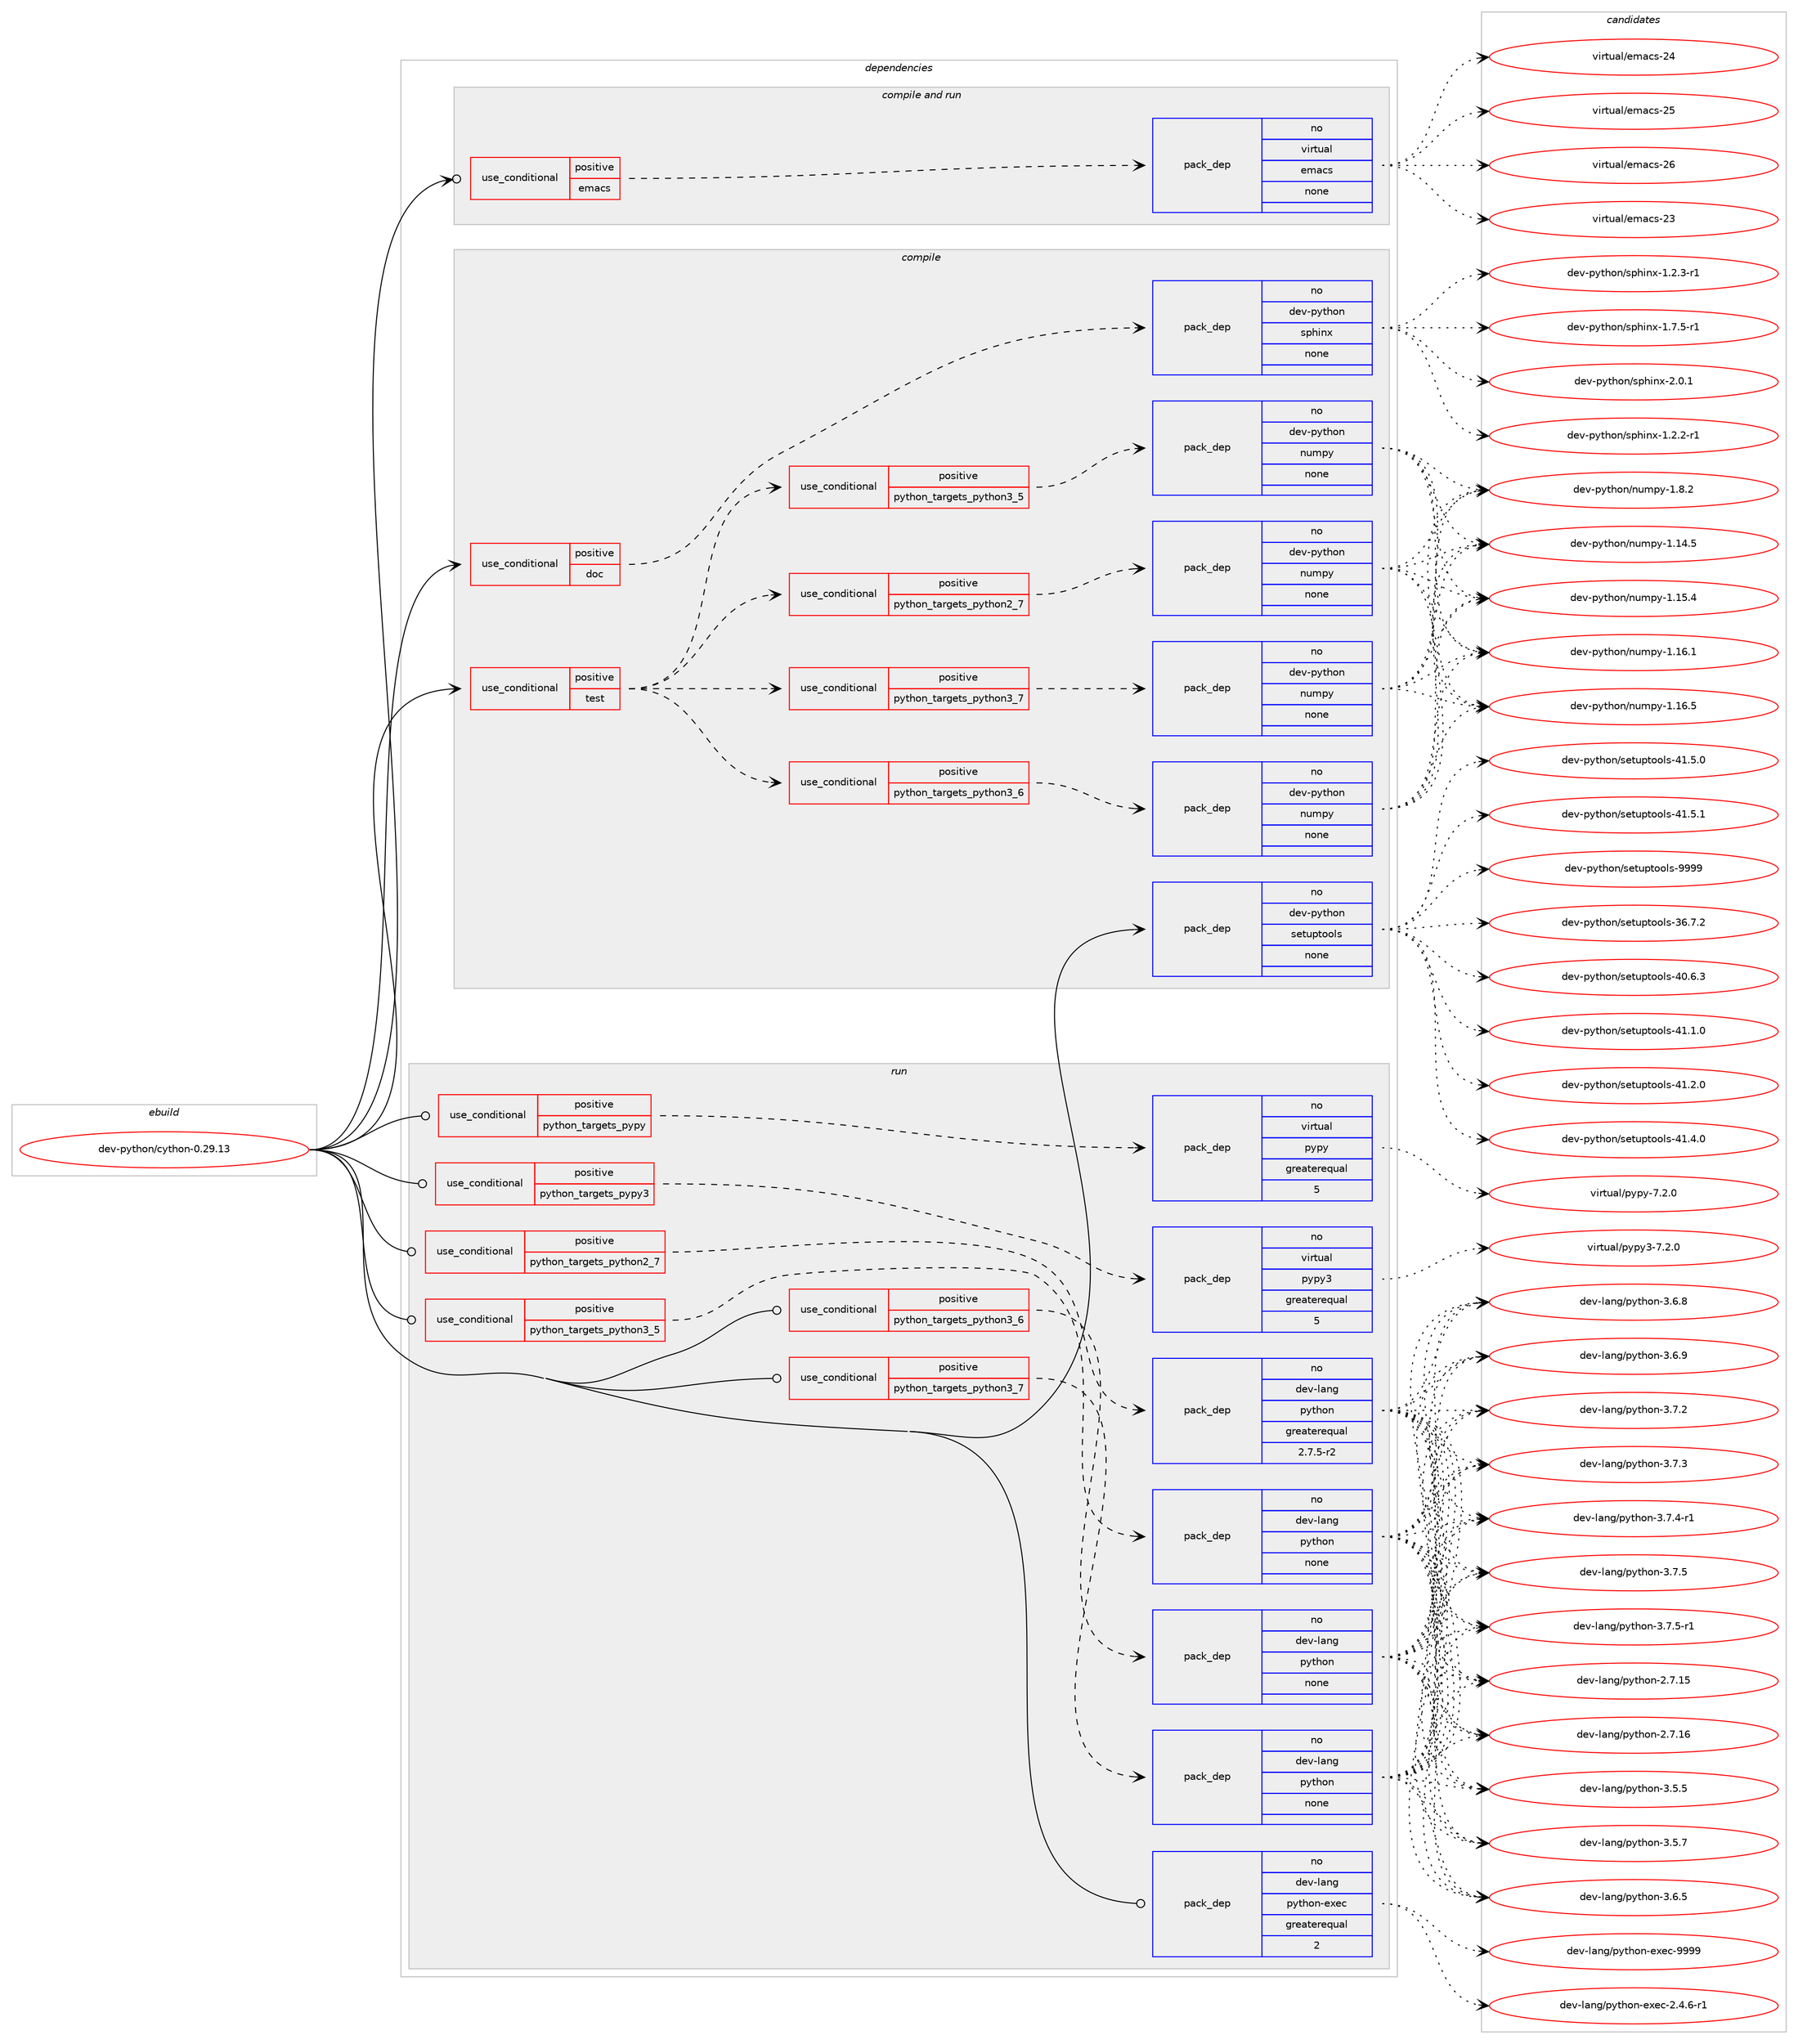 digraph prolog {

# *************
# Graph options
# *************

newrank=true;
concentrate=true;
compound=true;
graph [rankdir=LR,fontname=Helvetica,fontsize=10,ranksep=1.5];#, ranksep=2.5, nodesep=0.2];
edge  [arrowhead=vee];
node  [fontname=Helvetica,fontsize=10];

# **********
# The ebuild
# **********

subgraph cluster_leftcol {
color=gray;
rank=same;
label=<<i>ebuild</i>>;
id [label="dev-python/cython-0.29.13", color=red, width=4, href="../dev-python/cython-0.29.13.svg"];
}

# ****************
# The dependencies
# ****************

subgraph cluster_midcol {
color=gray;
label=<<i>dependencies</i>>;
subgraph cluster_compile {
fillcolor="#eeeeee";
style=filled;
label=<<i>compile</i>>;
subgraph cond138191 {
dependency600834 [label=<<TABLE BORDER="0" CELLBORDER="1" CELLSPACING="0" CELLPADDING="4"><TR><TD ROWSPAN="3" CELLPADDING="10">use_conditional</TD></TR><TR><TD>positive</TD></TR><TR><TD>doc</TD></TR></TABLE>>, shape=none, color=red];
subgraph pack450850 {
dependency600835 [label=<<TABLE BORDER="0" CELLBORDER="1" CELLSPACING="0" CELLPADDING="4" WIDTH="220"><TR><TD ROWSPAN="6" CELLPADDING="30">pack_dep</TD></TR><TR><TD WIDTH="110">no</TD></TR><TR><TD>dev-python</TD></TR><TR><TD>sphinx</TD></TR><TR><TD>none</TD></TR><TR><TD></TD></TR></TABLE>>, shape=none, color=blue];
}
dependency600834:e -> dependency600835:w [weight=20,style="dashed",arrowhead="vee"];
}
id:e -> dependency600834:w [weight=20,style="solid",arrowhead="vee"];
subgraph cond138192 {
dependency600836 [label=<<TABLE BORDER="0" CELLBORDER="1" CELLSPACING="0" CELLPADDING="4"><TR><TD ROWSPAN="3" CELLPADDING="10">use_conditional</TD></TR><TR><TD>positive</TD></TR><TR><TD>test</TD></TR></TABLE>>, shape=none, color=red];
subgraph cond138193 {
dependency600837 [label=<<TABLE BORDER="0" CELLBORDER="1" CELLSPACING="0" CELLPADDING="4"><TR><TD ROWSPAN="3" CELLPADDING="10">use_conditional</TD></TR><TR><TD>positive</TD></TR><TR><TD>python_targets_python2_7</TD></TR></TABLE>>, shape=none, color=red];
subgraph pack450851 {
dependency600838 [label=<<TABLE BORDER="0" CELLBORDER="1" CELLSPACING="0" CELLPADDING="4" WIDTH="220"><TR><TD ROWSPAN="6" CELLPADDING="30">pack_dep</TD></TR><TR><TD WIDTH="110">no</TD></TR><TR><TD>dev-python</TD></TR><TR><TD>numpy</TD></TR><TR><TD>none</TD></TR><TR><TD></TD></TR></TABLE>>, shape=none, color=blue];
}
dependency600837:e -> dependency600838:w [weight=20,style="dashed",arrowhead="vee"];
}
dependency600836:e -> dependency600837:w [weight=20,style="dashed",arrowhead="vee"];
subgraph cond138194 {
dependency600839 [label=<<TABLE BORDER="0" CELLBORDER="1" CELLSPACING="0" CELLPADDING="4"><TR><TD ROWSPAN="3" CELLPADDING="10">use_conditional</TD></TR><TR><TD>positive</TD></TR><TR><TD>python_targets_python3_5</TD></TR></TABLE>>, shape=none, color=red];
subgraph pack450852 {
dependency600840 [label=<<TABLE BORDER="0" CELLBORDER="1" CELLSPACING="0" CELLPADDING="4" WIDTH="220"><TR><TD ROWSPAN="6" CELLPADDING="30">pack_dep</TD></TR><TR><TD WIDTH="110">no</TD></TR><TR><TD>dev-python</TD></TR><TR><TD>numpy</TD></TR><TR><TD>none</TD></TR><TR><TD></TD></TR></TABLE>>, shape=none, color=blue];
}
dependency600839:e -> dependency600840:w [weight=20,style="dashed",arrowhead="vee"];
}
dependency600836:e -> dependency600839:w [weight=20,style="dashed",arrowhead="vee"];
subgraph cond138195 {
dependency600841 [label=<<TABLE BORDER="0" CELLBORDER="1" CELLSPACING="0" CELLPADDING="4"><TR><TD ROWSPAN="3" CELLPADDING="10">use_conditional</TD></TR><TR><TD>positive</TD></TR><TR><TD>python_targets_python3_6</TD></TR></TABLE>>, shape=none, color=red];
subgraph pack450853 {
dependency600842 [label=<<TABLE BORDER="0" CELLBORDER="1" CELLSPACING="0" CELLPADDING="4" WIDTH="220"><TR><TD ROWSPAN="6" CELLPADDING="30">pack_dep</TD></TR><TR><TD WIDTH="110">no</TD></TR><TR><TD>dev-python</TD></TR><TR><TD>numpy</TD></TR><TR><TD>none</TD></TR><TR><TD></TD></TR></TABLE>>, shape=none, color=blue];
}
dependency600841:e -> dependency600842:w [weight=20,style="dashed",arrowhead="vee"];
}
dependency600836:e -> dependency600841:w [weight=20,style="dashed",arrowhead="vee"];
subgraph cond138196 {
dependency600843 [label=<<TABLE BORDER="0" CELLBORDER="1" CELLSPACING="0" CELLPADDING="4"><TR><TD ROWSPAN="3" CELLPADDING="10">use_conditional</TD></TR><TR><TD>positive</TD></TR><TR><TD>python_targets_python3_7</TD></TR></TABLE>>, shape=none, color=red];
subgraph pack450854 {
dependency600844 [label=<<TABLE BORDER="0" CELLBORDER="1" CELLSPACING="0" CELLPADDING="4" WIDTH="220"><TR><TD ROWSPAN="6" CELLPADDING="30">pack_dep</TD></TR><TR><TD WIDTH="110">no</TD></TR><TR><TD>dev-python</TD></TR><TR><TD>numpy</TD></TR><TR><TD>none</TD></TR><TR><TD></TD></TR></TABLE>>, shape=none, color=blue];
}
dependency600843:e -> dependency600844:w [weight=20,style="dashed",arrowhead="vee"];
}
dependency600836:e -> dependency600843:w [weight=20,style="dashed",arrowhead="vee"];
}
id:e -> dependency600836:w [weight=20,style="solid",arrowhead="vee"];
subgraph pack450855 {
dependency600845 [label=<<TABLE BORDER="0" CELLBORDER="1" CELLSPACING="0" CELLPADDING="4" WIDTH="220"><TR><TD ROWSPAN="6" CELLPADDING="30">pack_dep</TD></TR><TR><TD WIDTH="110">no</TD></TR><TR><TD>dev-python</TD></TR><TR><TD>setuptools</TD></TR><TR><TD>none</TD></TR><TR><TD></TD></TR></TABLE>>, shape=none, color=blue];
}
id:e -> dependency600845:w [weight=20,style="solid",arrowhead="vee"];
}
subgraph cluster_compileandrun {
fillcolor="#eeeeee";
style=filled;
label=<<i>compile and run</i>>;
subgraph cond138197 {
dependency600846 [label=<<TABLE BORDER="0" CELLBORDER="1" CELLSPACING="0" CELLPADDING="4"><TR><TD ROWSPAN="3" CELLPADDING="10">use_conditional</TD></TR><TR><TD>positive</TD></TR><TR><TD>emacs</TD></TR></TABLE>>, shape=none, color=red];
subgraph pack450856 {
dependency600847 [label=<<TABLE BORDER="0" CELLBORDER="1" CELLSPACING="0" CELLPADDING="4" WIDTH="220"><TR><TD ROWSPAN="6" CELLPADDING="30">pack_dep</TD></TR><TR><TD WIDTH="110">no</TD></TR><TR><TD>virtual</TD></TR><TR><TD>emacs</TD></TR><TR><TD>none</TD></TR><TR><TD></TD></TR></TABLE>>, shape=none, color=blue];
}
dependency600846:e -> dependency600847:w [weight=20,style="dashed",arrowhead="vee"];
}
id:e -> dependency600846:w [weight=20,style="solid",arrowhead="odotvee"];
}
subgraph cluster_run {
fillcolor="#eeeeee";
style=filled;
label=<<i>run</i>>;
subgraph cond138198 {
dependency600848 [label=<<TABLE BORDER="0" CELLBORDER="1" CELLSPACING="0" CELLPADDING="4"><TR><TD ROWSPAN="3" CELLPADDING="10">use_conditional</TD></TR><TR><TD>positive</TD></TR><TR><TD>python_targets_pypy</TD></TR></TABLE>>, shape=none, color=red];
subgraph pack450857 {
dependency600849 [label=<<TABLE BORDER="0" CELLBORDER="1" CELLSPACING="0" CELLPADDING="4" WIDTH="220"><TR><TD ROWSPAN="6" CELLPADDING="30">pack_dep</TD></TR><TR><TD WIDTH="110">no</TD></TR><TR><TD>virtual</TD></TR><TR><TD>pypy</TD></TR><TR><TD>greaterequal</TD></TR><TR><TD>5</TD></TR></TABLE>>, shape=none, color=blue];
}
dependency600848:e -> dependency600849:w [weight=20,style="dashed",arrowhead="vee"];
}
id:e -> dependency600848:w [weight=20,style="solid",arrowhead="odot"];
subgraph cond138199 {
dependency600850 [label=<<TABLE BORDER="0" CELLBORDER="1" CELLSPACING="0" CELLPADDING="4"><TR><TD ROWSPAN="3" CELLPADDING="10">use_conditional</TD></TR><TR><TD>positive</TD></TR><TR><TD>python_targets_pypy3</TD></TR></TABLE>>, shape=none, color=red];
subgraph pack450858 {
dependency600851 [label=<<TABLE BORDER="0" CELLBORDER="1" CELLSPACING="0" CELLPADDING="4" WIDTH="220"><TR><TD ROWSPAN="6" CELLPADDING="30">pack_dep</TD></TR><TR><TD WIDTH="110">no</TD></TR><TR><TD>virtual</TD></TR><TR><TD>pypy3</TD></TR><TR><TD>greaterequal</TD></TR><TR><TD>5</TD></TR></TABLE>>, shape=none, color=blue];
}
dependency600850:e -> dependency600851:w [weight=20,style="dashed",arrowhead="vee"];
}
id:e -> dependency600850:w [weight=20,style="solid",arrowhead="odot"];
subgraph cond138200 {
dependency600852 [label=<<TABLE BORDER="0" CELLBORDER="1" CELLSPACING="0" CELLPADDING="4"><TR><TD ROWSPAN="3" CELLPADDING="10">use_conditional</TD></TR><TR><TD>positive</TD></TR><TR><TD>python_targets_python2_7</TD></TR></TABLE>>, shape=none, color=red];
subgraph pack450859 {
dependency600853 [label=<<TABLE BORDER="0" CELLBORDER="1" CELLSPACING="0" CELLPADDING="4" WIDTH="220"><TR><TD ROWSPAN="6" CELLPADDING="30">pack_dep</TD></TR><TR><TD WIDTH="110">no</TD></TR><TR><TD>dev-lang</TD></TR><TR><TD>python</TD></TR><TR><TD>greaterequal</TD></TR><TR><TD>2.7.5-r2</TD></TR></TABLE>>, shape=none, color=blue];
}
dependency600852:e -> dependency600853:w [weight=20,style="dashed",arrowhead="vee"];
}
id:e -> dependency600852:w [weight=20,style="solid",arrowhead="odot"];
subgraph cond138201 {
dependency600854 [label=<<TABLE BORDER="0" CELLBORDER="1" CELLSPACING="0" CELLPADDING="4"><TR><TD ROWSPAN="3" CELLPADDING="10">use_conditional</TD></TR><TR><TD>positive</TD></TR><TR><TD>python_targets_python3_5</TD></TR></TABLE>>, shape=none, color=red];
subgraph pack450860 {
dependency600855 [label=<<TABLE BORDER="0" CELLBORDER="1" CELLSPACING="0" CELLPADDING="4" WIDTH="220"><TR><TD ROWSPAN="6" CELLPADDING="30">pack_dep</TD></TR><TR><TD WIDTH="110">no</TD></TR><TR><TD>dev-lang</TD></TR><TR><TD>python</TD></TR><TR><TD>none</TD></TR><TR><TD></TD></TR></TABLE>>, shape=none, color=blue];
}
dependency600854:e -> dependency600855:w [weight=20,style="dashed",arrowhead="vee"];
}
id:e -> dependency600854:w [weight=20,style="solid",arrowhead="odot"];
subgraph cond138202 {
dependency600856 [label=<<TABLE BORDER="0" CELLBORDER="1" CELLSPACING="0" CELLPADDING="4"><TR><TD ROWSPAN="3" CELLPADDING="10">use_conditional</TD></TR><TR><TD>positive</TD></TR><TR><TD>python_targets_python3_6</TD></TR></TABLE>>, shape=none, color=red];
subgraph pack450861 {
dependency600857 [label=<<TABLE BORDER="0" CELLBORDER="1" CELLSPACING="0" CELLPADDING="4" WIDTH="220"><TR><TD ROWSPAN="6" CELLPADDING="30">pack_dep</TD></TR><TR><TD WIDTH="110">no</TD></TR><TR><TD>dev-lang</TD></TR><TR><TD>python</TD></TR><TR><TD>none</TD></TR><TR><TD></TD></TR></TABLE>>, shape=none, color=blue];
}
dependency600856:e -> dependency600857:w [weight=20,style="dashed",arrowhead="vee"];
}
id:e -> dependency600856:w [weight=20,style="solid",arrowhead="odot"];
subgraph cond138203 {
dependency600858 [label=<<TABLE BORDER="0" CELLBORDER="1" CELLSPACING="0" CELLPADDING="4"><TR><TD ROWSPAN="3" CELLPADDING="10">use_conditional</TD></TR><TR><TD>positive</TD></TR><TR><TD>python_targets_python3_7</TD></TR></TABLE>>, shape=none, color=red];
subgraph pack450862 {
dependency600859 [label=<<TABLE BORDER="0" CELLBORDER="1" CELLSPACING="0" CELLPADDING="4" WIDTH="220"><TR><TD ROWSPAN="6" CELLPADDING="30">pack_dep</TD></TR><TR><TD WIDTH="110">no</TD></TR><TR><TD>dev-lang</TD></TR><TR><TD>python</TD></TR><TR><TD>none</TD></TR><TR><TD></TD></TR></TABLE>>, shape=none, color=blue];
}
dependency600858:e -> dependency600859:w [weight=20,style="dashed",arrowhead="vee"];
}
id:e -> dependency600858:w [weight=20,style="solid",arrowhead="odot"];
subgraph pack450863 {
dependency600860 [label=<<TABLE BORDER="0" CELLBORDER="1" CELLSPACING="0" CELLPADDING="4" WIDTH="220"><TR><TD ROWSPAN="6" CELLPADDING="30">pack_dep</TD></TR><TR><TD WIDTH="110">no</TD></TR><TR><TD>dev-lang</TD></TR><TR><TD>python-exec</TD></TR><TR><TD>greaterequal</TD></TR><TR><TD>2</TD></TR></TABLE>>, shape=none, color=blue];
}
id:e -> dependency600860:w [weight=20,style="solid",arrowhead="odot"];
}
}

# **************
# The candidates
# **************

subgraph cluster_choices {
rank=same;
color=gray;
label=<<i>candidates</i>>;

subgraph choice450850 {
color=black;
nodesep=1;
choice10010111845112121116104111110471151121041051101204549465046504511449 [label="dev-python/sphinx-1.2.2-r1", color=red, width=4,href="../dev-python/sphinx-1.2.2-r1.svg"];
choice10010111845112121116104111110471151121041051101204549465046514511449 [label="dev-python/sphinx-1.2.3-r1", color=red, width=4,href="../dev-python/sphinx-1.2.3-r1.svg"];
choice10010111845112121116104111110471151121041051101204549465546534511449 [label="dev-python/sphinx-1.7.5-r1", color=red, width=4,href="../dev-python/sphinx-1.7.5-r1.svg"];
choice1001011184511212111610411111047115112104105110120455046484649 [label="dev-python/sphinx-2.0.1", color=red, width=4,href="../dev-python/sphinx-2.0.1.svg"];
dependency600835:e -> choice10010111845112121116104111110471151121041051101204549465046504511449:w [style=dotted,weight="100"];
dependency600835:e -> choice10010111845112121116104111110471151121041051101204549465046514511449:w [style=dotted,weight="100"];
dependency600835:e -> choice10010111845112121116104111110471151121041051101204549465546534511449:w [style=dotted,weight="100"];
dependency600835:e -> choice1001011184511212111610411111047115112104105110120455046484649:w [style=dotted,weight="100"];
}
subgraph choice450851 {
color=black;
nodesep=1;
choice100101118451121211161041111104711011710911212145494649524653 [label="dev-python/numpy-1.14.5", color=red, width=4,href="../dev-python/numpy-1.14.5.svg"];
choice100101118451121211161041111104711011710911212145494649534652 [label="dev-python/numpy-1.15.4", color=red, width=4,href="../dev-python/numpy-1.15.4.svg"];
choice100101118451121211161041111104711011710911212145494649544649 [label="dev-python/numpy-1.16.1", color=red, width=4,href="../dev-python/numpy-1.16.1.svg"];
choice100101118451121211161041111104711011710911212145494649544653 [label="dev-python/numpy-1.16.5", color=red, width=4,href="../dev-python/numpy-1.16.5.svg"];
choice1001011184511212111610411111047110117109112121454946564650 [label="dev-python/numpy-1.8.2", color=red, width=4,href="../dev-python/numpy-1.8.2.svg"];
dependency600838:e -> choice100101118451121211161041111104711011710911212145494649524653:w [style=dotted,weight="100"];
dependency600838:e -> choice100101118451121211161041111104711011710911212145494649534652:w [style=dotted,weight="100"];
dependency600838:e -> choice100101118451121211161041111104711011710911212145494649544649:w [style=dotted,weight="100"];
dependency600838:e -> choice100101118451121211161041111104711011710911212145494649544653:w [style=dotted,weight="100"];
dependency600838:e -> choice1001011184511212111610411111047110117109112121454946564650:w [style=dotted,weight="100"];
}
subgraph choice450852 {
color=black;
nodesep=1;
choice100101118451121211161041111104711011710911212145494649524653 [label="dev-python/numpy-1.14.5", color=red, width=4,href="../dev-python/numpy-1.14.5.svg"];
choice100101118451121211161041111104711011710911212145494649534652 [label="dev-python/numpy-1.15.4", color=red, width=4,href="../dev-python/numpy-1.15.4.svg"];
choice100101118451121211161041111104711011710911212145494649544649 [label="dev-python/numpy-1.16.1", color=red, width=4,href="../dev-python/numpy-1.16.1.svg"];
choice100101118451121211161041111104711011710911212145494649544653 [label="dev-python/numpy-1.16.5", color=red, width=4,href="../dev-python/numpy-1.16.5.svg"];
choice1001011184511212111610411111047110117109112121454946564650 [label="dev-python/numpy-1.8.2", color=red, width=4,href="../dev-python/numpy-1.8.2.svg"];
dependency600840:e -> choice100101118451121211161041111104711011710911212145494649524653:w [style=dotted,weight="100"];
dependency600840:e -> choice100101118451121211161041111104711011710911212145494649534652:w [style=dotted,weight="100"];
dependency600840:e -> choice100101118451121211161041111104711011710911212145494649544649:w [style=dotted,weight="100"];
dependency600840:e -> choice100101118451121211161041111104711011710911212145494649544653:w [style=dotted,weight="100"];
dependency600840:e -> choice1001011184511212111610411111047110117109112121454946564650:w [style=dotted,weight="100"];
}
subgraph choice450853 {
color=black;
nodesep=1;
choice100101118451121211161041111104711011710911212145494649524653 [label="dev-python/numpy-1.14.5", color=red, width=4,href="../dev-python/numpy-1.14.5.svg"];
choice100101118451121211161041111104711011710911212145494649534652 [label="dev-python/numpy-1.15.4", color=red, width=4,href="../dev-python/numpy-1.15.4.svg"];
choice100101118451121211161041111104711011710911212145494649544649 [label="dev-python/numpy-1.16.1", color=red, width=4,href="../dev-python/numpy-1.16.1.svg"];
choice100101118451121211161041111104711011710911212145494649544653 [label="dev-python/numpy-1.16.5", color=red, width=4,href="../dev-python/numpy-1.16.5.svg"];
choice1001011184511212111610411111047110117109112121454946564650 [label="dev-python/numpy-1.8.2", color=red, width=4,href="../dev-python/numpy-1.8.2.svg"];
dependency600842:e -> choice100101118451121211161041111104711011710911212145494649524653:w [style=dotted,weight="100"];
dependency600842:e -> choice100101118451121211161041111104711011710911212145494649534652:w [style=dotted,weight="100"];
dependency600842:e -> choice100101118451121211161041111104711011710911212145494649544649:w [style=dotted,weight="100"];
dependency600842:e -> choice100101118451121211161041111104711011710911212145494649544653:w [style=dotted,weight="100"];
dependency600842:e -> choice1001011184511212111610411111047110117109112121454946564650:w [style=dotted,weight="100"];
}
subgraph choice450854 {
color=black;
nodesep=1;
choice100101118451121211161041111104711011710911212145494649524653 [label="dev-python/numpy-1.14.5", color=red, width=4,href="../dev-python/numpy-1.14.5.svg"];
choice100101118451121211161041111104711011710911212145494649534652 [label="dev-python/numpy-1.15.4", color=red, width=4,href="../dev-python/numpy-1.15.4.svg"];
choice100101118451121211161041111104711011710911212145494649544649 [label="dev-python/numpy-1.16.1", color=red, width=4,href="../dev-python/numpy-1.16.1.svg"];
choice100101118451121211161041111104711011710911212145494649544653 [label="dev-python/numpy-1.16.5", color=red, width=4,href="../dev-python/numpy-1.16.5.svg"];
choice1001011184511212111610411111047110117109112121454946564650 [label="dev-python/numpy-1.8.2", color=red, width=4,href="../dev-python/numpy-1.8.2.svg"];
dependency600844:e -> choice100101118451121211161041111104711011710911212145494649524653:w [style=dotted,weight="100"];
dependency600844:e -> choice100101118451121211161041111104711011710911212145494649534652:w [style=dotted,weight="100"];
dependency600844:e -> choice100101118451121211161041111104711011710911212145494649544649:w [style=dotted,weight="100"];
dependency600844:e -> choice100101118451121211161041111104711011710911212145494649544653:w [style=dotted,weight="100"];
dependency600844:e -> choice1001011184511212111610411111047110117109112121454946564650:w [style=dotted,weight="100"];
}
subgraph choice450855 {
color=black;
nodesep=1;
choice100101118451121211161041111104711510111611711211611111110811545515446554650 [label="dev-python/setuptools-36.7.2", color=red, width=4,href="../dev-python/setuptools-36.7.2.svg"];
choice100101118451121211161041111104711510111611711211611111110811545524846544651 [label="dev-python/setuptools-40.6.3", color=red, width=4,href="../dev-python/setuptools-40.6.3.svg"];
choice100101118451121211161041111104711510111611711211611111110811545524946494648 [label="dev-python/setuptools-41.1.0", color=red, width=4,href="../dev-python/setuptools-41.1.0.svg"];
choice100101118451121211161041111104711510111611711211611111110811545524946504648 [label="dev-python/setuptools-41.2.0", color=red, width=4,href="../dev-python/setuptools-41.2.0.svg"];
choice100101118451121211161041111104711510111611711211611111110811545524946524648 [label="dev-python/setuptools-41.4.0", color=red, width=4,href="../dev-python/setuptools-41.4.0.svg"];
choice100101118451121211161041111104711510111611711211611111110811545524946534648 [label="dev-python/setuptools-41.5.0", color=red, width=4,href="../dev-python/setuptools-41.5.0.svg"];
choice100101118451121211161041111104711510111611711211611111110811545524946534649 [label="dev-python/setuptools-41.5.1", color=red, width=4,href="../dev-python/setuptools-41.5.1.svg"];
choice10010111845112121116104111110471151011161171121161111111081154557575757 [label="dev-python/setuptools-9999", color=red, width=4,href="../dev-python/setuptools-9999.svg"];
dependency600845:e -> choice100101118451121211161041111104711510111611711211611111110811545515446554650:w [style=dotted,weight="100"];
dependency600845:e -> choice100101118451121211161041111104711510111611711211611111110811545524846544651:w [style=dotted,weight="100"];
dependency600845:e -> choice100101118451121211161041111104711510111611711211611111110811545524946494648:w [style=dotted,weight="100"];
dependency600845:e -> choice100101118451121211161041111104711510111611711211611111110811545524946504648:w [style=dotted,weight="100"];
dependency600845:e -> choice100101118451121211161041111104711510111611711211611111110811545524946524648:w [style=dotted,weight="100"];
dependency600845:e -> choice100101118451121211161041111104711510111611711211611111110811545524946534648:w [style=dotted,weight="100"];
dependency600845:e -> choice100101118451121211161041111104711510111611711211611111110811545524946534649:w [style=dotted,weight="100"];
dependency600845:e -> choice10010111845112121116104111110471151011161171121161111111081154557575757:w [style=dotted,weight="100"];
}
subgraph choice450856 {
color=black;
nodesep=1;
choice11810511411611797108471011099799115455051 [label="virtual/emacs-23", color=red, width=4,href="../virtual/emacs-23.svg"];
choice11810511411611797108471011099799115455052 [label="virtual/emacs-24", color=red, width=4,href="../virtual/emacs-24.svg"];
choice11810511411611797108471011099799115455053 [label="virtual/emacs-25", color=red, width=4,href="../virtual/emacs-25.svg"];
choice11810511411611797108471011099799115455054 [label="virtual/emacs-26", color=red, width=4,href="../virtual/emacs-26.svg"];
dependency600847:e -> choice11810511411611797108471011099799115455051:w [style=dotted,weight="100"];
dependency600847:e -> choice11810511411611797108471011099799115455052:w [style=dotted,weight="100"];
dependency600847:e -> choice11810511411611797108471011099799115455053:w [style=dotted,weight="100"];
dependency600847:e -> choice11810511411611797108471011099799115455054:w [style=dotted,weight="100"];
}
subgraph choice450857 {
color=black;
nodesep=1;
choice1181051141161179710847112121112121455546504648 [label="virtual/pypy-7.2.0", color=red, width=4,href="../virtual/pypy-7.2.0.svg"];
dependency600849:e -> choice1181051141161179710847112121112121455546504648:w [style=dotted,weight="100"];
}
subgraph choice450858 {
color=black;
nodesep=1;
choice118105114116117971084711212111212151455546504648 [label="virtual/pypy3-7.2.0", color=red, width=4,href="../virtual/pypy3-7.2.0.svg"];
dependency600851:e -> choice118105114116117971084711212111212151455546504648:w [style=dotted,weight="100"];
}
subgraph choice450859 {
color=black;
nodesep=1;
choice10010111845108971101034711212111610411111045504655464953 [label="dev-lang/python-2.7.15", color=red, width=4,href="../dev-lang/python-2.7.15.svg"];
choice10010111845108971101034711212111610411111045504655464954 [label="dev-lang/python-2.7.16", color=red, width=4,href="../dev-lang/python-2.7.16.svg"];
choice100101118451089711010347112121116104111110455146534653 [label="dev-lang/python-3.5.5", color=red, width=4,href="../dev-lang/python-3.5.5.svg"];
choice100101118451089711010347112121116104111110455146534655 [label="dev-lang/python-3.5.7", color=red, width=4,href="../dev-lang/python-3.5.7.svg"];
choice100101118451089711010347112121116104111110455146544653 [label="dev-lang/python-3.6.5", color=red, width=4,href="../dev-lang/python-3.6.5.svg"];
choice100101118451089711010347112121116104111110455146544656 [label="dev-lang/python-3.6.8", color=red, width=4,href="../dev-lang/python-3.6.8.svg"];
choice100101118451089711010347112121116104111110455146544657 [label="dev-lang/python-3.6.9", color=red, width=4,href="../dev-lang/python-3.6.9.svg"];
choice100101118451089711010347112121116104111110455146554650 [label="dev-lang/python-3.7.2", color=red, width=4,href="../dev-lang/python-3.7.2.svg"];
choice100101118451089711010347112121116104111110455146554651 [label="dev-lang/python-3.7.3", color=red, width=4,href="../dev-lang/python-3.7.3.svg"];
choice1001011184510897110103471121211161041111104551465546524511449 [label="dev-lang/python-3.7.4-r1", color=red, width=4,href="../dev-lang/python-3.7.4-r1.svg"];
choice100101118451089711010347112121116104111110455146554653 [label="dev-lang/python-3.7.5", color=red, width=4,href="../dev-lang/python-3.7.5.svg"];
choice1001011184510897110103471121211161041111104551465546534511449 [label="dev-lang/python-3.7.5-r1", color=red, width=4,href="../dev-lang/python-3.7.5-r1.svg"];
dependency600853:e -> choice10010111845108971101034711212111610411111045504655464953:w [style=dotted,weight="100"];
dependency600853:e -> choice10010111845108971101034711212111610411111045504655464954:w [style=dotted,weight="100"];
dependency600853:e -> choice100101118451089711010347112121116104111110455146534653:w [style=dotted,weight="100"];
dependency600853:e -> choice100101118451089711010347112121116104111110455146534655:w [style=dotted,weight="100"];
dependency600853:e -> choice100101118451089711010347112121116104111110455146544653:w [style=dotted,weight="100"];
dependency600853:e -> choice100101118451089711010347112121116104111110455146544656:w [style=dotted,weight="100"];
dependency600853:e -> choice100101118451089711010347112121116104111110455146544657:w [style=dotted,weight="100"];
dependency600853:e -> choice100101118451089711010347112121116104111110455146554650:w [style=dotted,weight="100"];
dependency600853:e -> choice100101118451089711010347112121116104111110455146554651:w [style=dotted,weight="100"];
dependency600853:e -> choice1001011184510897110103471121211161041111104551465546524511449:w [style=dotted,weight="100"];
dependency600853:e -> choice100101118451089711010347112121116104111110455146554653:w [style=dotted,weight="100"];
dependency600853:e -> choice1001011184510897110103471121211161041111104551465546534511449:w [style=dotted,weight="100"];
}
subgraph choice450860 {
color=black;
nodesep=1;
choice10010111845108971101034711212111610411111045504655464953 [label="dev-lang/python-2.7.15", color=red, width=4,href="../dev-lang/python-2.7.15.svg"];
choice10010111845108971101034711212111610411111045504655464954 [label="dev-lang/python-2.7.16", color=red, width=4,href="../dev-lang/python-2.7.16.svg"];
choice100101118451089711010347112121116104111110455146534653 [label="dev-lang/python-3.5.5", color=red, width=4,href="../dev-lang/python-3.5.5.svg"];
choice100101118451089711010347112121116104111110455146534655 [label="dev-lang/python-3.5.7", color=red, width=4,href="../dev-lang/python-3.5.7.svg"];
choice100101118451089711010347112121116104111110455146544653 [label="dev-lang/python-3.6.5", color=red, width=4,href="../dev-lang/python-3.6.5.svg"];
choice100101118451089711010347112121116104111110455146544656 [label="dev-lang/python-3.6.8", color=red, width=4,href="../dev-lang/python-3.6.8.svg"];
choice100101118451089711010347112121116104111110455146544657 [label="dev-lang/python-3.6.9", color=red, width=4,href="../dev-lang/python-3.6.9.svg"];
choice100101118451089711010347112121116104111110455146554650 [label="dev-lang/python-3.7.2", color=red, width=4,href="../dev-lang/python-3.7.2.svg"];
choice100101118451089711010347112121116104111110455146554651 [label="dev-lang/python-3.7.3", color=red, width=4,href="../dev-lang/python-3.7.3.svg"];
choice1001011184510897110103471121211161041111104551465546524511449 [label="dev-lang/python-3.7.4-r1", color=red, width=4,href="../dev-lang/python-3.7.4-r1.svg"];
choice100101118451089711010347112121116104111110455146554653 [label="dev-lang/python-3.7.5", color=red, width=4,href="../dev-lang/python-3.7.5.svg"];
choice1001011184510897110103471121211161041111104551465546534511449 [label="dev-lang/python-3.7.5-r1", color=red, width=4,href="../dev-lang/python-3.7.5-r1.svg"];
dependency600855:e -> choice10010111845108971101034711212111610411111045504655464953:w [style=dotted,weight="100"];
dependency600855:e -> choice10010111845108971101034711212111610411111045504655464954:w [style=dotted,weight="100"];
dependency600855:e -> choice100101118451089711010347112121116104111110455146534653:w [style=dotted,weight="100"];
dependency600855:e -> choice100101118451089711010347112121116104111110455146534655:w [style=dotted,weight="100"];
dependency600855:e -> choice100101118451089711010347112121116104111110455146544653:w [style=dotted,weight="100"];
dependency600855:e -> choice100101118451089711010347112121116104111110455146544656:w [style=dotted,weight="100"];
dependency600855:e -> choice100101118451089711010347112121116104111110455146544657:w [style=dotted,weight="100"];
dependency600855:e -> choice100101118451089711010347112121116104111110455146554650:w [style=dotted,weight="100"];
dependency600855:e -> choice100101118451089711010347112121116104111110455146554651:w [style=dotted,weight="100"];
dependency600855:e -> choice1001011184510897110103471121211161041111104551465546524511449:w [style=dotted,weight="100"];
dependency600855:e -> choice100101118451089711010347112121116104111110455146554653:w [style=dotted,weight="100"];
dependency600855:e -> choice1001011184510897110103471121211161041111104551465546534511449:w [style=dotted,weight="100"];
}
subgraph choice450861 {
color=black;
nodesep=1;
choice10010111845108971101034711212111610411111045504655464953 [label="dev-lang/python-2.7.15", color=red, width=4,href="../dev-lang/python-2.7.15.svg"];
choice10010111845108971101034711212111610411111045504655464954 [label="dev-lang/python-2.7.16", color=red, width=4,href="../dev-lang/python-2.7.16.svg"];
choice100101118451089711010347112121116104111110455146534653 [label="dev-lang/python-3.5.5", color=red, width=4,href="../dev-lang/python-3.5.5.svg"];
choice100101118451089711010347112121116104111110455146534655 [label="dev-lang/python-3.5.7", color=red, width=4,href="../dev-lang/python-3.5.7.svg"];
choice100101118451089711010347112121116104111110455146544653 [label="dev-lang/python-3.6.5", color=red, width=4,href="../dev-lang/python-3.6.5.svg"];
choice100101118451089711010347112121116104111110455146544656 [label="dev-lang/python-3.6.8", color=red, width=4,href="../dev-lang/python-3.6.8.svg"];
choice100101118451089711010347112121116104111110455146544657 [label="dev-lang/python-3.6.9", color=red, width=4,href="../dev-lang/python-3.6.9.svg"];
choice100101118451089711010347112121116104111110455146554650 [label="dev-lang/python-3.7.2", color=red, width=4,href="../dev-lang/python-3.7.2.svg"];
choice100101118451089711010347112121116104111110455146554651 [label="dev-lang/python-3.7.3", color=red, width=4,href="../dev-lang/python-3.7.3.svg"];
choice1001011184510897110103471121211161041111104551465546524511449 [label="dev-lang/python-3.7.4-r1", color=red, width=4,href="../dev-lang/python-3.7.4-r1.svg"];
choice100101118451089711010347112121116104111110455146554653 [label="dev-lang/python-3.7.5", color=red, width=4,href="../dev-lang/python-3.7.5.svg"];
choice1001011184510897110103471121211161041111104551465546534511449 [label="dev-lang/python-3.7.5-r1", color=red, width=4,href="../dev-lang/python-3.7.5-r1.svg"];
dependency600857:e -> choice10010111845108971101034711212111610411111045504655464953:w [style=dotted,weight="100"];
dependency600857:e -> choice10010111845108971101034711212111610411111045504655464954:w [style=dotted,weight="100"];
dependency600857:e -> choice100101118451089711010347112121116104111110455146534653:w [style=dotted,weight="100"];
dependency600857:e -> choice100101118451089711010347112121116104111110455146534655:w [style=dotted,weight="100"];
dependency600857:e -> choice100101118451089711010347112121116104111110455146544653:w [style=dotted,weight="100"];
dependency600857:e -> choice100101118451089711010347112121116104111110455146544656:w [style=dotted,weight="100"];
dependency600857:e -> choice100101118451089711010347112121116104111110455146544657:w [style=dotted,weight="100"];
dependency600857:e -> choice100101118451089711010347112121116104111110455146554650:w [style=dotted,weight="100"];
dependency600857:e -> choice100101118451089711010347112121116104111110455146554651:w [style=dotted,weight="100"];
dependency600857:e -> choice1001011184510897110103471121211161041111104551465546524511449:w [style=dotted,weight="100"];
dependency600857:e -> choice100101118451089711010347112121116104111110455146554653:w [style=dotted,weight="100"];
dependency600857:e -> choice1001011184510897110103471121211161041111104551465546534511449:w [style=dotted,weight="100"];
}
subgraph choice450862 {
color=black;
nodesep=1;
choice10010111845108971101034711212111610411111045504655464953 [label="dev-lang/python-2.7.15", color=red, width=4,href="../dev-lang/python-2.7.15.svg"];
choice10010111845108971101034711212111610411111045504655464954 [label="dev-lang/python-2.7.16", color=red, width=4,href="../dev-lang/python-2.7.16.svg"];
choice100101118451089711010347112121116104111110455146534653 [label="dev-lang/python-3.5.5", color=red, width=4,href="../dev-lang/python-3.5.5.svg"];
choice100101118451089711010347112121116104111110455146534655 [label="dev-lang/python-3.5.7", color=red, width=4,href="../dev-lang/python-3.5.7.svg"];
choice100101118451089711010347112121116104111110455146544653 [label="dev-lang/python-3.6.5", color=red, width=4,href="../dev-lang/python-3.6.5.svg"];
choice100101118451089711010347112121116104111110455146544656 [label="dev-lang/python-3.6.8", color=red, width=4,href="../dev-lang/python-3.6.8.svg"];
choice100101118451089711010347112121116104111110455146544657 [label="dev-lang/python-3.6.9", color=red, width=4,href="../dev-lang/python-3.6.9.svg"];
choice100101118451089711010347112121116104111110455146554650 [label="dev-lang/python-3.7.2", color=red, width=4,href="../dev-lang/python-3.7.2.svg"];
choice100101118451089711010347112121116104111110455146554651 [label="dev-lang/python-3.7.3", color=red, width=4,href="../dev-lang/python-3.7.3.svg"];
choice1001011184510897110103471121211161041111104551465546524511449 [label="dev-lang/python-3.7.4-r1", color=red, width=4,href="../dev-lang/python-3.7.4-r1.svg"];
choice100101118451089711010347112121116104111110455146554653 [label="dev-lang/python-3.7.5", color=red, width=4,href="../dev-lang/python-3.7.5.svg"];
choice1001011184510897110103471121211161041111104551465546534511449 [label="dev-lang/python-3.7.5-r1", color=red, width=4,href="../dev-lang/python-3.7.5-r1.svg"];
dependency600859:e -> choice10010111845108971101034711212111610411111045504655464953:w [style=dotted,weight="100"];
dependency600859:e -> choice10010111845108971101034711212111610411111045504655464954:w [style=dotted,weight="100"];
dependency600859:e -> choice100101118451089711010347112121116104111110455146534653:w [style=dotted,weight="100"];
dependency600859:e -> choice100101118451089711010347112121116104111110455146534655:w [style=dotted,weight="100"];
dependency600859:e -> choice100101118451089711010347112121116104111110455146544653:w [style=dotted,weight="100"];
dependency600859:e -> choice100101118451089711010347112121116104111110455146544656:w [style=dotted,weight="100"];
dependency600859:e -> choice100101118451089711010347112121116104111110455146544657:w [style=dotted,weight="100"];
dependency600859:e -> choice100101118451089711010347112121116104111110455146554650:w [style=dotted,weight="100"];
dependency600859:e -> choice100101118451089711010347112121116104111110455146554651:w [style=dotted,weight="100"];
dependency600859:e -> choice1001011184510897110103471121211161041111104551465546524511449:w [style=dotted,weight="100"];
dependency600859:e -> choice100101118451089711010347112121116104111110455146554653:w [style=dotted,weight="100"];
dependency600859:e -> choice1001011184510897110103471121211161041111104551465546534511449:w [style=dotted,weight="100"];
}
subgraph choice450863 {
color=black;
nodesep=1;
choice10010111845108971101034711212111610411111045101120101994550465246544511449 [label="dev-lang/python-exec-2.4.6-r1", color=red, width=4,href="../dev-lang/python-exec-2.4.6-r1.svg"];
choice10010111845108971101034711212111610411111045101120101994557575757 [label="dev-lang/python-exec-9999", color=red, width=4,href="../dev-lang/python-exec-9999.svg"];
dependency600860:e -> choice10010111845108971101034711212111610411111045101120101994550465246544511449:w [style=dotted,weight="100"];
dependency600860:e -> choice10010111845108971101034711212111610411111045101120101994557575757:w [style=dotted,weight="100"];
}
}

}
